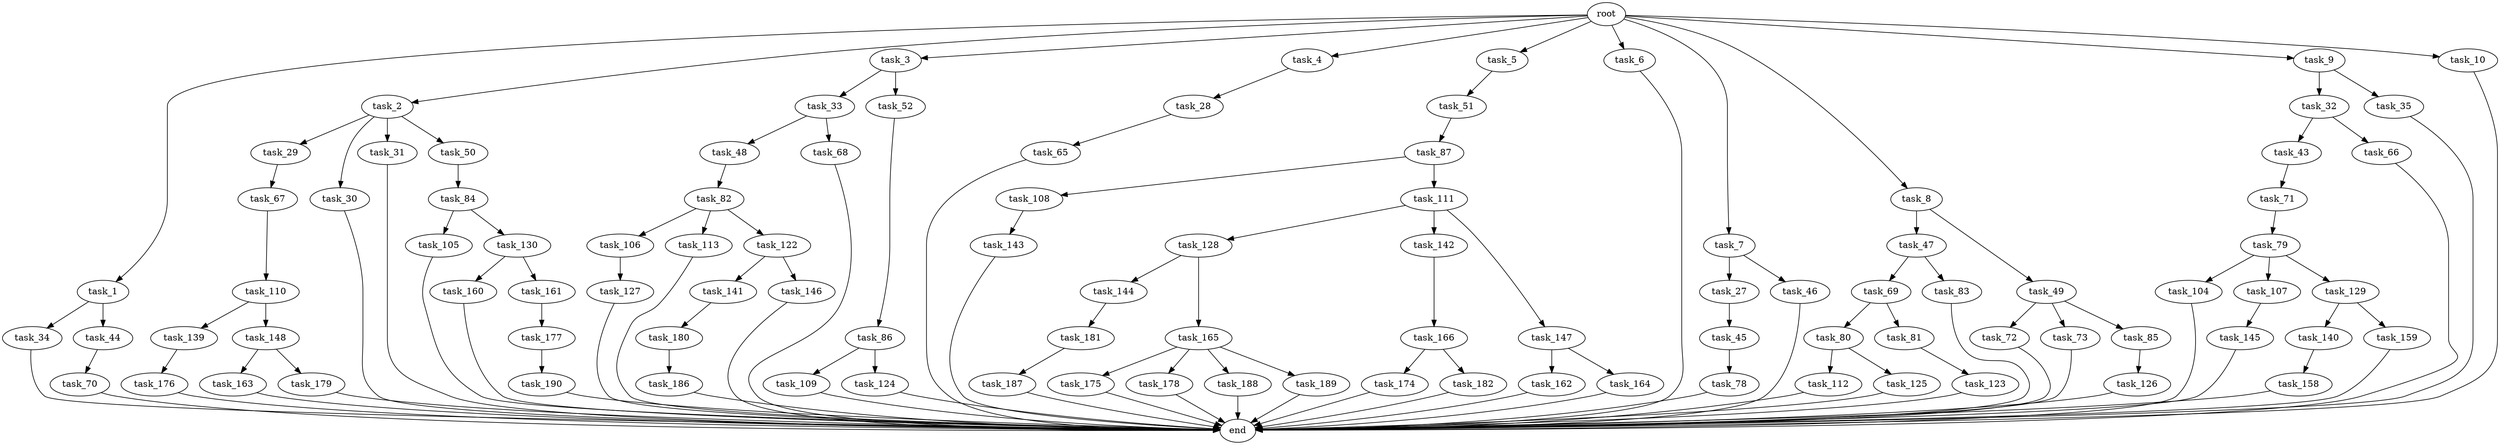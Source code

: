 digraph G {
  root [size="0.000000"];
  task_1 [size="102.400000"];
  task_2 [size="102.400000"];
  task_3 [size="102.400000"];
  task_4 [size="102.400000"];
  task_5 [size="102.400000"];
  task_6 [size="102.400000"];
  task_7 [size="102.400000"];
  task_8 [size="102.400000"];
  task_9 [size="102.400000"];
  task_10 [size="102.400000"];
  task_27 [size="54975581388.800003"];
  task_28 [size="69578470195.199997"];
  task_29 [size="7730941132.800000"];
  task_30 [size="7730941132.800000"];
  task_31 [size="7730941132.800000"];
  task_32 [size="69578470195.199997"];
  task_33 [size="21474836480.000000"];
  task_34 [size="13743895347.200001"];
  task_35 [size="69578470195.199997"];
  task_43 [size="69578470195.199997"];
  task_44 [size="13743895347.200001"];
  task_45 [size="54975581388.800003"];
  task_46 [size="54975581388.800003"];
  task_47 [size="42090679500.800003"];
  task_48 [size="69578470195.199997"];
  task_49 [size="42090679500.800003"];
  task_50 [size="7730941132.800000"];
  task_51 [size="69578470195.199997"];
  task_52 [size="21474836480.000000"];
  task_65 [size="54975581388.800003"];
  task_66 [size="69578470195.199997"];
  task_67 [size="30923764531.200001"];
  task_68 [size="69578470195.199997"];
  task_69 [size="13743895347.200001"];
  task_70 [size="7730941132.800000"];
  task_71 [size="21474836480.000000"];
  task_72 [size="30923764531.200001"];
  task_73 [size="30923764531.200001"];
  task_78 [size="13743895347.200001"];
  task_79 [size="85899345920.000000"];
  task_80 [size="69578470195.199997"];
  task_81 [size="69578470195.199997"];
  task_82 [size="7730941132.800000"];
  task_83 [size="13743895347.200001"];
  task_84 [size="3435973836.800000"];
  task_85 [size="30923764531.200001"];
  task_86 [size="7730941132.800000"];
  task_87 [size="30923764531.200001"];
  task_104 [size="3435973836.800000"];
  task_105 [size="69578470195.199997"];
  task_106 [size="3435973836.800000"];
  task_107 [size="3435973836.800000"];
  task_108 [size="30923764531.200001"];
  task_109 [size="30923764531.200001"];
  task_110 [size="85899345920.000000"];
  task_111 [size="30923764531.200001"];
  task_112 [size="85899345920.000000"];
  task_113 [size="3435973836.800000"];
  task_122 [size="3435973836.800000"];
  task_123 [size="85899345920.000000"];
  task_124 [size="30923764531.200001"];
  task_125 [size="85899345920.000000"];
  task_126 [size="42090679500.800003"];
  task_127 [size="69578470195.199997"];
  task_128 [size="30923764531.200001"];
  task_129 [size="3435973836.800000"];
  task_130 [size="69578470195.199997"];
  task_139 [size="85899345920.000000"];
  task_140 [size="69578470195.199997"];
  task_141 [size="54975581388.800003"];
  task_142 [size="30923764531.200001"];
  task_143 [size="54975581388.800003"];
  task_144 [size="85899345920.000000"];
  task_145 [size="13743895347.200001"];
  task_146 [size="54975581388.800003"];
  task_147 [size="30923764531.200001"];
  task_148 [size="85899345920.000000"];
  task_158 [size="13743895347.200001"];
  task_159 [size="69578470195.199997"];
  task_160 [size="21474836480.000000"];
  task_161 [size="21474836480.000000"];
  task_162 [size="85899345920.000000"];
  task_163 [size="30923764531.200001"];
  task_164 [size="85899345920.000000"];
  task_165 [size="85899345920.000000"];
  task_166 [size="54975581388.800003"];
  task_174 [size="13743895347.200001"];
  task_175 [size="7730941132.800000"];
  task_176 [size="69578470195.199997"];
  task_177 [size="54975581388.800003"];
  task_178 [size="7730941132.800000"];
  task_179 [size="30923764531.200001"];
  task_180 [size="85899345920.000000"];
  task_181 [size="85899345920.000000"];
  task_182 [size="13743895347.200001"];
  task_186 [size="21474836480.000000"];
  task_187 [size="7730941132.800000"];
  task_188 [size="7730941132.800000"];
  task_189 [size="7730941132.800000"];
  task_190 [size="30923764531.200001"];
  end [size="0.000000"];

  root -> task_1 [size="1.000000"];
  root -> task_2 [size="1.000000"];
  root -> task_3 [size="1.000000"];
  root -> task_4 [size="1.000000"];
  root -> task_5 [size="1.000000"];
  root -> task_6 [size="1.000000"];
  root -> task_7 [size="1.000000"];
  root -> task_8 [size="1.000000"];
  root -> task_9 [size="1.000000"];
  root -> task_10 [size="1.000000"];
  task_1 -> task_34 [size="134217728.000000"];
  task_1 -> task_44 [size="134217728.000000"];
  task_2 -> task_29 [size="75497472.000000"];
  task_2 -> task_30 [size="75497472.000000"];
  task_2 -> task_31 [size="75497472.000000"];
  task_2 -> task_50 [size="75497472.000000"];
  task_3 -> task_33 [size="209715200.000000"];
  task_3 -> task_52 [size="209715200.000000"];
  task_4 -> task_28 [size="679477248.000000"];
  task_5 -> task_51 [size="679477248.000000"];
  task_6 -> end [size="1.000000"];
  task_7 -> task_27 [size="536870912.000000"];
  task_7 -> task_46 [size="536870912.000000"];
  task_8 -> task_47 [size="411041792.000000"];
  task_8 -> task_49 [size="411041792.000000"];
  task_9 -> task_32 [size="679477248.000000"];
  task_9 -> task_35 [size="679477248.000000"];
  task_10 -> end [size="1.000000"];
  task_27 -> task_45 [size="536870912.000000"];
  task_28 -> task_65 [size="536870912.000000"];
  task_29 -> task_67 [size="301989888.000000"];
  task_30 -> end [size="1.000000"];
  task_31 -> end [size="1.000000"];
  task_32 -> task_43 [size="679477248.000000"];
  task_32 -> task_66 [size="679477248.000000"];
  task_33 -> task_48 [size="679477248.000000"];
  task_33 -> task_68 [size="679477248.000000"];
  task_34 -> end [size="1.000000"];
  task_35 -> end [size="1.000000"];
  task_43 -> task_71 [size="209715200.000000"];
  task_44 -> task_70 [size="75497472.000000"];
  task_45 -> task_78 [size="134217728.000000"];
  task_46 -> end [size="1.000000"];
  task_47 -> task_69 [size="134217728.000000"];
  task_47 -> task_83 [size="134217728.000000"];
  task_48 -> task_82 [size="75497472.000000"];
  task_49 -> task_72 [size="301989888.000000"];
  task_49 -> task_73 [size="301989888.000000"];
  task_49 -> task_85 [size="301989888.000000"];
  task_50 -> task_84 [size="33554432.000000"];
  task_51 -> task_87 [size="301989888.000000"];
  task_52 -> task_86 [size="75497472.000000"];
  task_65 -> end [size="1.000000"];
  task_66 -> end [size="1.000000"];
  task_67 -> task_110 [size="838860800.000000"];
  task_68 -> end [size="1.000000"];
  task_69 -> task_80 [size="679477248.000000"];
  task_69 -> task_81 [size="679477248.000000"];
  task_70 -> end [size="1.000000"];
  task_71 -> task_79 [size="838860800.000000"];
  task_72 -> end [size="1.000000"];
  task_73 -> end [size="1.000000"];
  task_78 -> end [size="1.000000"];
  task_79 -> task_104 [size="33554432.000000"];
  task_79 -> task_107 [size="33554432.000000"];
  task_79 -> task_129 [size="33554432.000000"];
  task_80 -> task_112 [size="838860800.000000"];
  task_80 -> task_125 [size="838860800.000000"];
  task_81 -> task_123 [size="838860800.000000"];
  task_82 -> task_106 [size="33554432.000000"];
  task_82 -> task_113 [size="33554432.000000"];
  task_82 -> task_122 [size="33554432.000000"];
  task_83 -> end [size="1.000000"];
  task_84 -> task_105 [size="679477248.000000"];
  task_84 -> task_130 [size="679477248.000000"];
  task_85 -> task_126 [size="411041792.000000"];
  task_86 -> task_109 [size="301989888.000000"];
  task_86 -> task_124 [size="301989888.000000"];
  task_87 -> task_108 [size="301989888.000000"];
  task_87 -> task_111 [size="301989888.000000"];
  task_104 -> end [size="1.000000"];
  task_105 -> end [size="1.000000"];
  task_106 -> task_127 [size="679477248.000000"];
  task_107 -> task_145 [size="134217728.000000"];
  task_108 -> task_143 [size="536870912.000000"];
  task_109 -> end [size="1.000000"];
  task_110 -> task_139 [size="838860800.000000"];
  task_110 -> task_148 [size="838860800.000000"];
  task_111 -> task_128 [size="301989888.000000"];
  task_111 -> task_142 [size="301989888.000000"];
  task_111 -> task_147 [size="301989888.000000"];
  task_112 -> end [size="1.000000"];
  task_113 -> end [size="1.000000"];
  task_122 -> task_141 [size="536870912.000000"];
  task_122 -> task_146 [size="536870912.000000"];
  task_123 -> end [size="1.000000"];
  task_124 -> end [size="1.000000"];
  task_125 -> end [size="1.000000"];
  task_126 -> end [size="1.000000"];
  task_127 -> end [size="1.000000"];
  task_128 -> task_144 [size="838860800.000000"];
  task_128 -> task_165 [size="838860800.000000"];
  task_129 -> task_140 [size="679477248.000000"];
  task_129 -> task_159 [size="679477248.000000"];
  task_130 -> task_160 [size="209715200.000000"];
  task_130 -> task_161 [size="209715200.000000"];
  task_139 -> task_176 [size="679477248.000000"];
  task_140 -> task_158 [size="134217728.000000"];
  task_141 -> task_180 [size="838860800.000000"];
  task_142 -> task_166 [size="536870912.000000"];
  task_143 -> end [size="1.000000"];
  task_144 -> task_181 [size="838860800.000000"];
  task_145 -> end [size="1.000000"];
  task_146 -> end [size="1.000000"];
  task_147 -> task_162 [size="838860800.000000"];
  task_147 -> task_164 [size="838860800.000000"];
  task_148 -> task_163 [size="301989888.000000"];
  task_148 -> task_179 [size="301989888.000000"];
  task_158 -> end [size="1.000000"];
  task_159 -> end [size="1.000000"];
  task_160 -> end [size="1.000000"];
  task_161 -> task_177 [size="536870912.000000"];
  task_162 -> end [size="1.000000"];
  task_163 -> end [size="1.000000"];
  task_164 -> end [size="1.000000"];
  task_165 -> task_175 [size="75497472.000000"];
  task_165 -> task_178 [size="75497472.000000"];
  task_165 -> task_188 [size="75497472.000000"];
  task_165 -> task_189 [size="75497472.000000"];
  task_166 -> task_174 [size="134217728.000000"];
  task_166 -> task_182 [size="134217728.000000"];
  task_174 -> end [size="1.000000"];
  task_175 -> end [size="1.000000"];
  task_176 -> end [size="1.000000"];
  task_177 -> task_190 [size="301989888.000000"];
  task_178 -> end [size="1.000000"];
  task_179 -> end [size="1.000000"];
  task_180 -> task_186 [size="209715200.000000"];
  task_181 -> task_187 [size="75497472.000000"];
  task_182 -> end [size="1.000000"];
  task_186 -> end [size="1.000000"];
  task_187 -> end [size="1.000000"];
  task_188 -> end [size="1.000000"];
  task_189 -> end [size="1.000000"];
  task_190 -> end [size="1.000000"];
}
